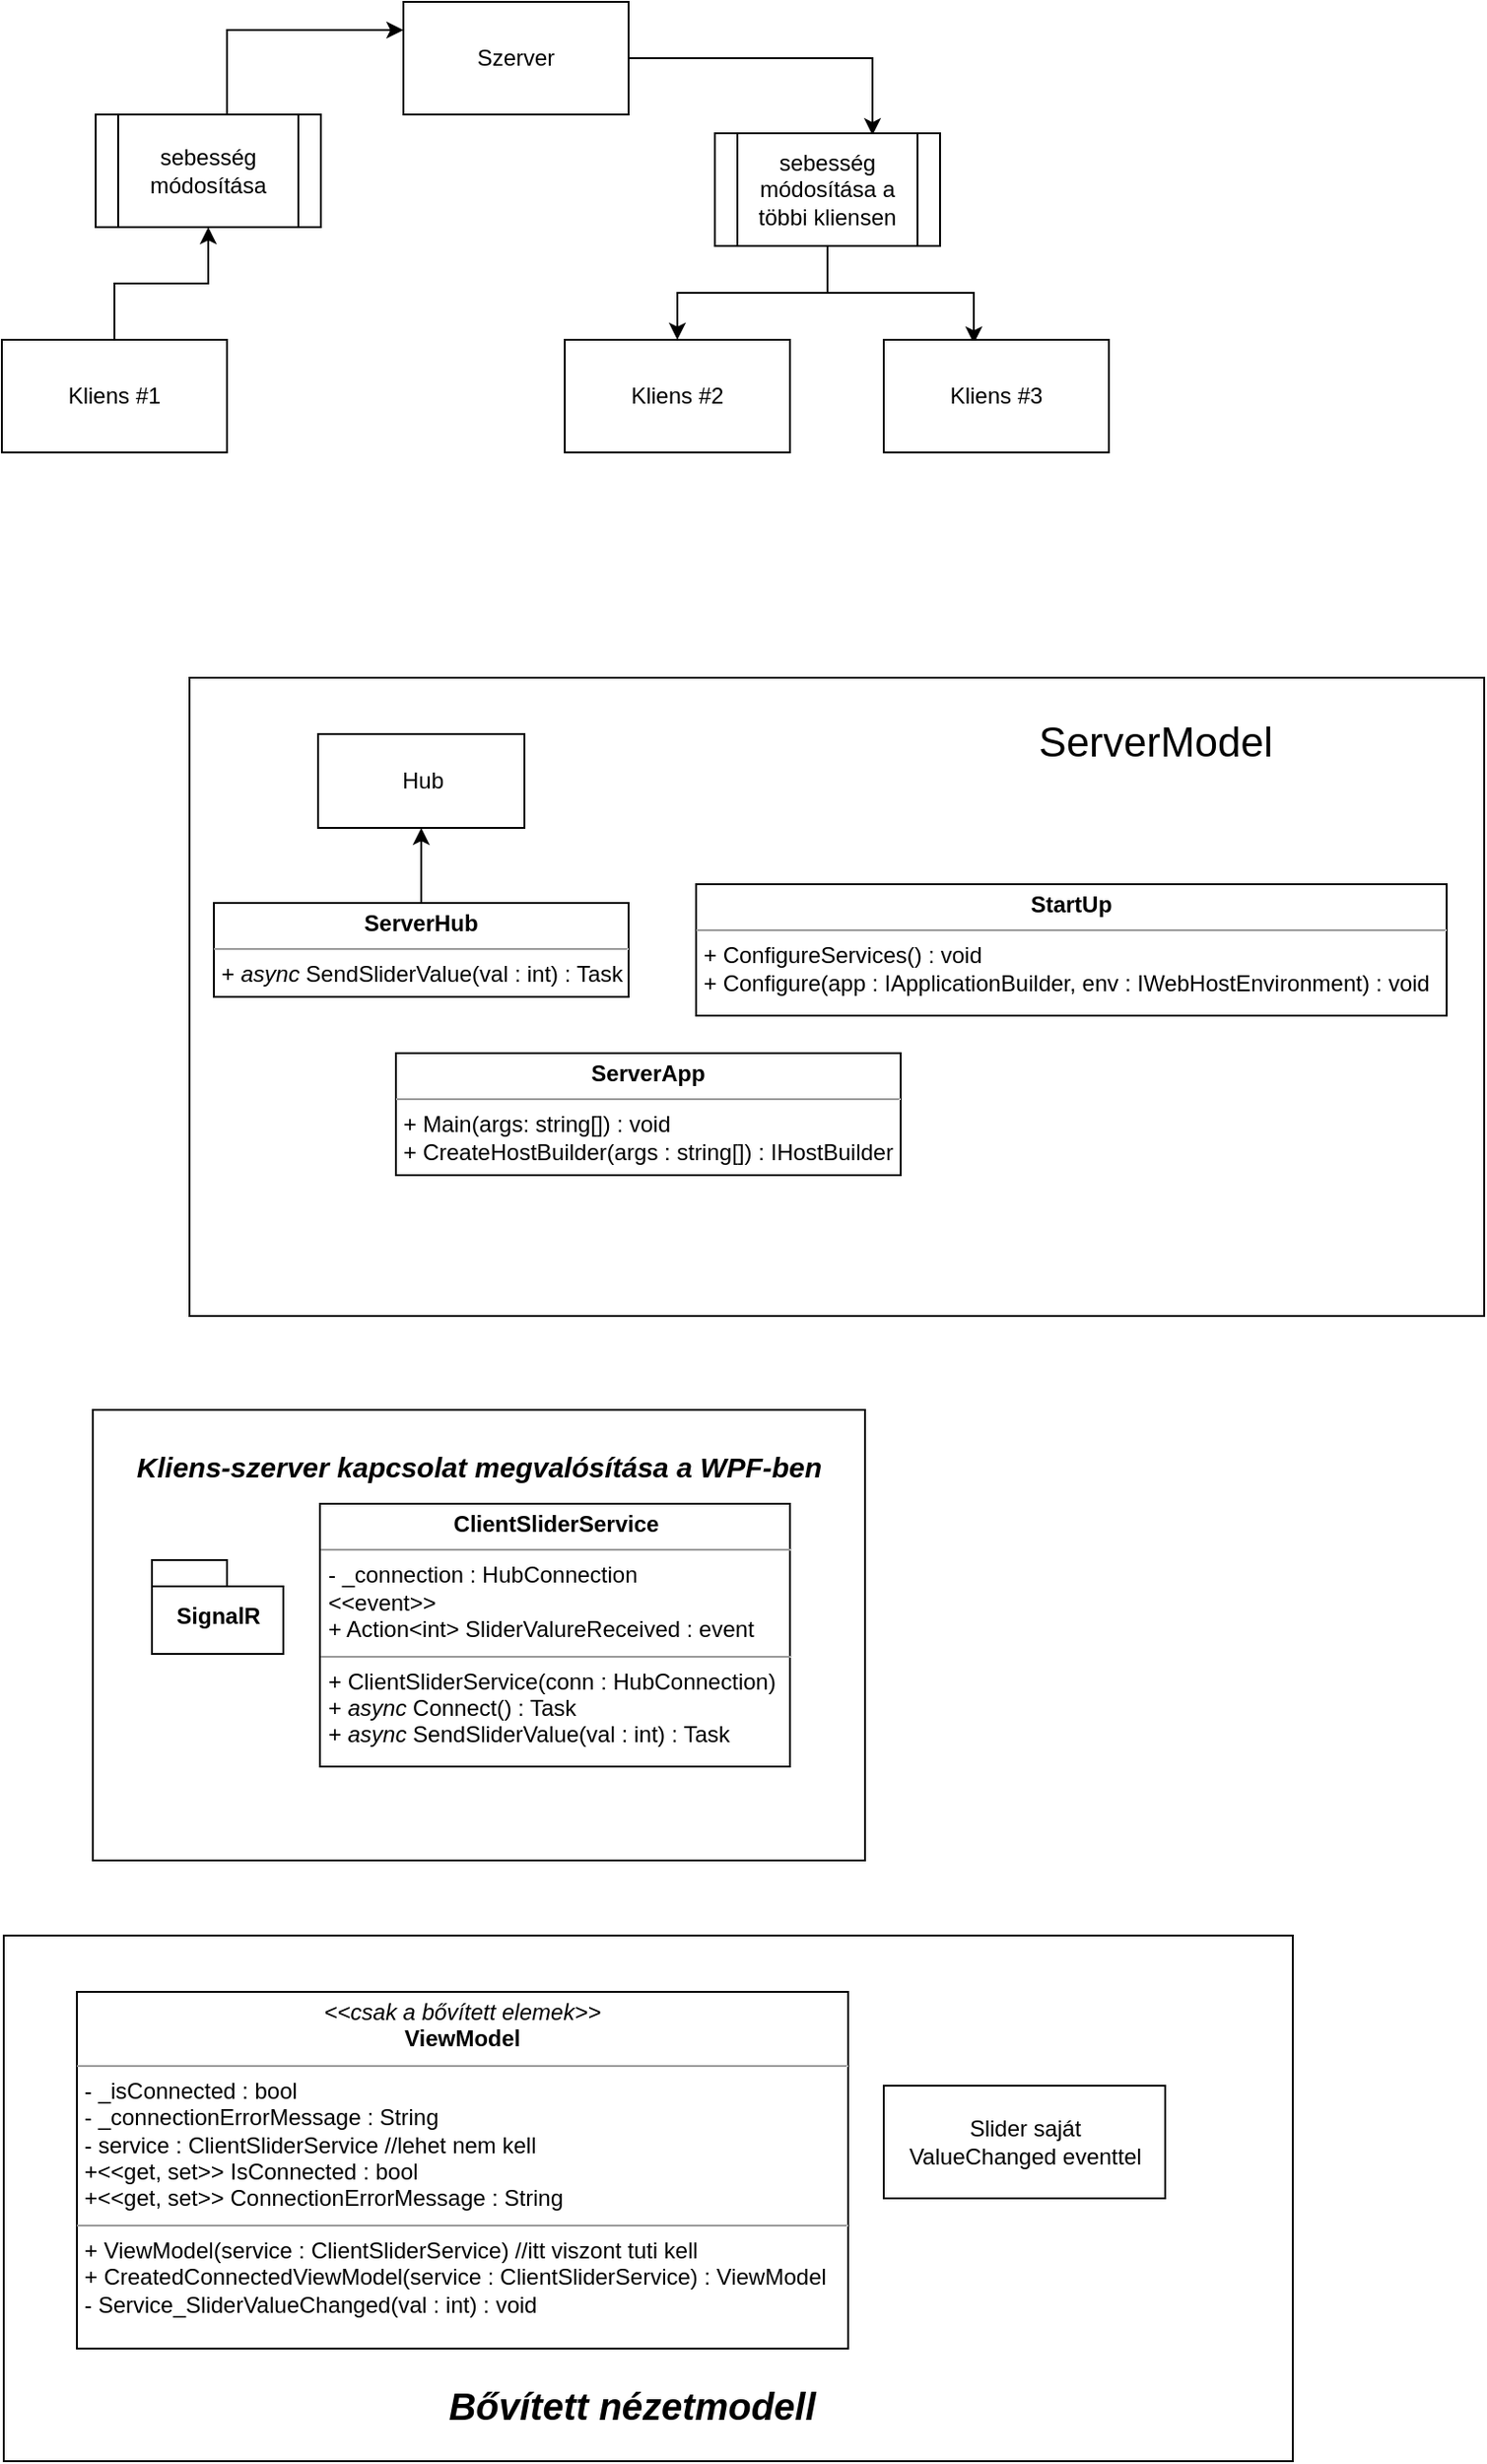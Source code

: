 <mxfile version="14.4.3" type="device"><diagram id="ssUd1pFi0JrX-IiWKERW" name="Page-1"><mxGraphModel dx="1447" dy="803" grid="1" gridSize="10" guides="1" tooltips="1" connect="1" arrows="1" fold="1" page="1" pageScale="1" pageWidth="827" pageHeight="1169" math="0" shadow="0"><root><mxCell id="0"/><mxCell id="1" parent="0"/><mxCell id="SPI2G8J0D2RAqG1vHtu5-8" style="edgeStyle=orthogonalEdgeStyle;rounded=0;orthogonalLoop=1;jettySize=auto;html=1;entryX=0.7;entryY=0.017;entryDx=0;entryDy=0;entryPerimeter=0;" edge="1" parent="1" source="SPI2G8J0D2RAqG1vHtu5-1" target="SPI2G8J0D2RAqG1vHtu5-7"><mxGeometry relative="1" as="geometry"/></mxCell><mxCell id="SPI2G8J0D2RAqG1vHtu5-1" value="Szerver" style="rounded=0;whiteSpace=wrap;html=1;" vertex="1" parent="1"><mxGeometry x="244" y="40" width="120" height="60" as="geometry"/></mxCell><mxCell id="SPI2G8J0D2RAqG1vHtu5-2" value="Kliens #2" style="rounded=0;whiteSpace=wrap;html=1;" vertex="1" parent="1"><mxGeometry x="330" y="220" width="120" height="60" as="geometry"/></mxCell><mxCell id="SPI2G8J0D2RAqG1vHtu5-5" style="edgeStyle=orthogonalEdgeStyle;rounded=0;orthogonalLoop=1;jettySize=auto;html=1;entryX=0.5;entryY=1;entryDx=0;entryDy=0;" edge="1" parent="1" source="SPI2G8J0D2RAqG1vHtu5-3" target="SPI2G8J0D2RAqG1vHtu5-4"><mxGeometry relative="1" as="geometry"/></mxCell><mxCell id="SPI2G8J0D2RAqG1vHtu5-3" value="Kliens #1" style="rounded=0;whiteSpace=wrap;html=1;" vertex="1" parent="1"><mxGeometry x="30" y="220" width="120" height="60" as="geometry"/></mxCell><mxCell id="SPI2G8J0D2RAqG1vHtu5-6" style="edgeStyle=orthogonalEdgeStyle;rounded=0;orthogonalLoop=1;jettySize=auto;html=1;entryX=0;entryY=0.25;entryDx=0;entryDy=0;" edge="1" parent="1" source="SPI2G8J0D2RAqG1vHtu5-4" target="SPI2G8J0D2RAqG1vHtu5-1"><mxGeometry relative="1" as="geometry"><Array as="points"><mxPoint x="150" y="55"/></Array></mxGeometry></mxCell><mxCell id="SPI2G8J0D2RAqG1vHtu5-4" value="sebesség módosítása" style="shape=process;whiteSpace=wrap;html=1;backgroundOutline=1;" vertex="1" parent="1"><mxGeometry x="80" y="100" width="120" height="60" as="geometry"/></mxCell><mxCell id="SPI2G8J0D2RAqG1vHtu5-9" style="edgeStyle=orthogonalEdgeStyle;rounded=0;orthogonalLoop=1;jettySize=auto;html=1;" edge="1" parent="1" source="SPI2G8J0D2RAqG1vHtu5-7" target="SPI2G8J0D2RAqG1vHtu5-2"><mxGeometry relative="1" as="geometry"/></mxCell><mxCell id="SPI2G8J0D2RAqG1vHtu5-11" style="edgeStyle=orthogonalEdgeStyle;rounded=0;orthogonalLoop=1;jettySize=auto;html=1;entryX=0.4;entryY=0.033;entryDx=0;entryDy=0;entryPerimeter=0;" edge="1" parent="1" source="SPI2G8J0D2RAqG1vHtu5-7" target="SPI2G8J0D2RAqG1vHtu5-10"><mxGeometry relative="1" as="geometry"/></mxCell><mxCell id="SPI2G8J0D2RAqG1vHtu5-7" value="sebesség módosítása a többi kliensen" style="shape=process;whiteSpace=wrap;html=1;backgroundOutline=1;" vertex="1" parent="1"><mxGeometry x="410" y="110" width="120" height="60" as="geometry"/></mxCell><mxCell id="SPI2G8J0D2RAqG1vHtu5-10" value="Kliens #3" style="rounded=0;whiteSpace=wrap;html=1;" vertex="1" parent="1"><mxGeometry x="500" y="220" width="120" height="60" as="geometry"/></mxCell><mxCell id="SPI2G8J0D2RAqG1vHtu5-14" value="SignalR" style="shape=folder;fontStyle=1;spacingTop=10;tabWidth=40;tabHeight=14;tabPosition=left;html=1;" vertex="1" parent="1"><mxGeometry x="110" y="870" width="70" height="50" as="geometry"/></mxCell><mxCell id="SPI2G8J0D2RAqG1vHtu5-15" value="Hub" style="html=1;" vertex="1" parent="1"><mxGeometry x="198.5" y="430" width="110" height="50" as="geometry"/></mxCell><mxCell id="SPI2G8J0D2RAqG1vHtu5-17" style="edgeStyle=orthogonalEdgeStyle;rounded=0;orthogonalLoop=1;jettySize=auto;html=1;" edge="1" parent="1" source="SPI2G8J0D2RAqG1vHtu5-16" target="SPI2G8J0D2RAqG1vHtu5-15"><mxGeometry relative="1" as="geometry"/></mxCell><mxCell id="SPI2G8J0D2RAqG1vHtu5-16" value="&lt;p style=&quot;margin: 0px ; margin-top: 4px ; text-align: center&quot;&gt;&lt;b&gt;ServerHub&lt;/b&gt;&lt;/p&gt;&lt;hr size=&quot;1&quot;&gt;&lt;p style=&quot;margin: 0px ; margin-left: 4px&quot;&gt;+ &lt;i&gt;async&lt;/i&gt; SendSliderValue(val : int) : Task&lt;/p&gt;" style="verticalAlign=top;align=left;overflow=fill;fontSize=12;fontFamily=Helvetica;html=1;" vertex="1" parent="1"><mxGeometry x="143" y="520" width="221" height="50" as="geometry"/></mxCell><mxCell id="SPI2G8J0D2RAqG1vHtu5-18" value="&lt;p style=&quot;margin: 0px ; margin-top: 4px ; text-align: center&quot;&gt;&lt;b&gt;ServerApp&lt;/b&gt;&lt;/p&gt;&lt;hr size=&quot;1&quot;&gt;&lt;p style=&quot;margin: 0px ; margin-left: 4px&quot;&gt;+ Main(args: string[]) : void&lt;/p&gt;&lt;p style=&quot;margin: 0px ; margin-left: 4px&quot;&gt;+ CreateHostBuilder(args : string[]) : IHostBuilder&lt;/p&gt;" style="verticalAlign=top;align=left;overflow=fill;fontSize=12;fontFamily=Helvetica;html=1;" vertex="1" parent="1"><mxGeometry x="240" y="600" width="269" height="65" as="geometry"/></mxCell><mxCell id="SPI2G8J0D2RAqG1vHtu5-20" value="&lt;p style=&quot;margin: 0px ; margin-top: 4px ; text-align: center&quot;&gt;&lt;b&gt;StartUp&lt;/b&gt;&lt;/p&gt;&lt;hr size=&quot;1&quot;&gt;&lt;p style=&quot;margin: 0px ; margin-left: 4px&quot;&gt;+ ConfigureServices() : void&lt;/p&gt;&lt;p style=&quot;margin: 0px ; margin-left: 4px&quot;&gt;+ Configure(app :&amp;nbsp;IApplicationBuilder, env :&amp;nbsp;IWebHostEnvironment) : void&lt;/p&gt;" style="verticalAlign=top;align=left;overflow=fill;fontSize=12;fontFamily=Helvetica;html=1;" vertex="1" parent="1"><mxGeometry x="400" y="510" width="400" height="70" as="geometry"/></mxCell><mxCell id="SPI2G8J0D2RAqG1vHtu5-21" value="" style="rounded=0;whiteSpace=wrap;html=1;fillColor=none;" vertex="1" parent="1"><mxGeometry x="130" y="400" width="690" height="340" as="geometry"/></mxCell><mxCell id="SPI2G8J0D2RAqG1vHtu5-22" value="&lt;font style=&quot;font-size: 22px&quot;&gt;ServerModel&lt;/font&gt;" style="text;html=1;strokeColor=none;fillColor=none;align=center;verticalAlign=middle;whiteSpace=wrap;rounded=0;" vertex="1" parent="1"><mxGeometry x="580" y="420" width="130" height="30" as="geometry"/></mxCell><mxCell id="SPI2G8J0D2RAqG1vHtu5-25" value="&lt;p style=&quot;margin: 0px ; margin-top: 4px ; text-align: center&quot;&gt;&lt;b&gt;ClientSliderService&lt;/b&gt;&lt;/p&gt;&lt;hr size=&quot;1&quot;&gt;&lt;p style=&quot;margin: 0px ; margin-left: 4px&quot;&gt;- _connection : HubConnection&lt;/p&gt;&lt;p style=&quot;margin: 0px ; margin-left: 4px&quot;&gt;&amp;lt;&amp;lt;event&amp;gt;&amp;gt;&lt;/p&gt;&lt;p style=&quot;margin: 0px ; margin-left: 4px&quot;&gt;+ Action&amp;lt;int&amp;gt; SliderValureReceived : event&lt;/p&gt;&lt;hr size=&quot;1&quot;&gt;&lt;p style=&quot;margin: 0px ; margin-left: 4px&quot;&gt;+ ClientSliderService(conn : HubConnection)&lt;/p&gt;&lt;p style=&quot;margin: 0px ; margin-left: 4px&quot;&gt;+ &lt;i&gt;async&lt;/i&gt; Connect() : Task&lt;/p&gt;&lt;p style=&quot;margin: 0px ; margin-left: 4px&quot;&gt;+ &lt;i&gt;async&lt;/i&gt; SendSliderValue(val : int) : Task&lt;/p&gt;&lt;p style=&quot;margin: 0px ; margin-left: 4px&quot;&gt;&lt;br&gt;&lt;/p&gt;" style="verticalAlign=top;align=left;overflow=fill;fontSize=12;fontFamily=Helvetica;html=1;fillColor=none;" vertex="1" parent="1"><mxGeometry x="199.5" y="840" width="250.5" height="140" as="geometry"/></mxCell><mxCell id="SPI2G8J0D2RAqG1vHtu5-26" value="" style="rounded=0;whiteSpace=wrap;html=1;fillColor=none;" vertex="1" parent="1"><mxGeometry x="78.5" y="790" width="411.5" height="240" as="geometry"/></mxCell><mxCell id="SPI2G8J0D2RAqG1vHtu5-27" value="&lt;b&gt;&lt;i&gt;&lt;font style=&quot;font-size: 15px&quot;&gt;Kliens-szerver kapcsolat megvalósítása a WPF-ben&lt;/font&gt;&lt;/i&gt;&lt;/b&gt;" style="text;html=1;strokeColor=none;fillColor=none;align=center;verticalAlign=middle;whiteSpace=wrap;rounded=0;" vertex="1" parent="1"><mxGeometry x="100" y="810" width="369" height="20" as="geometry"/></mxCell><mxCell id="SPI2G8J0D2RAqG1vHtu5-28" value="&lt;p style=&quot;margin: 0px ; margin-top: 4px ; text-align: center&quot;&gt;&lt;i&gt;&amp;lt;&amp;lt;csak a bővített elemek&amp;gt;&amp;gt;&lt;/i&gt;&lt;br&gt;&lt;b&gt;ViewModel&lt;/b&gt;&lt;/p&gt;&lt;hr size=&quot;1&quot;&gt;&lt;p style=&quot;margin: 0px ; margin-left: 4px&quot;&gt;- _isConnected : bool&lt;/p&gt;&lt;p style=&quot;margin: 0px ; margin-left: 4px&quot;&gt;- _connectionErrorMessage : String&lt;/p&gt;&lt;p style=&quot;margin: 0px ; margin-left: 4px&quot;&gt;- service : ClientSliderService //lehet nem kell&lt;/p&gt;&lt;p style=&quot;margin: 0px ; margin-left: 4px&quot;&gt;+&amp;lt;&amp;lt;get, set&amp;gt;&amp;gt; IsConnected : bool&lt;/p&gt;&lt;p style=&quot;margin: 0px ; margin-left: 4px&quot;&gt;+&amp;lt;&amp;lt;get, set&amp;gt;&amp;gt; ConnectionErrorMessage : String&lt;/p&gt;&lt;hr size=&quot;1&quot;&gt;&lt;p style=&quot;margin: 0px ; margin-left: 4px&quot;&gt;+ ViewModel(service : ClientSliderService) //itt viszont tuti kell&lt;/p&gt;&lt;p style=&quot;margin: 0px ; margin-left: 4px&quot;&gt;+&amp;nbsp;CreatedConnectedViewModel(service : ClientSliderService) : ViewModel&lt;/p&gt;&lt;p style=&quot;margin: 0px ; margin-left: 4px&quot;&gt;- Service_SliderValueChanged(val : int) : void&lt;/p&gt;&lt;p style=&quot;margin: 0px ; margin-left: 4px&quot;&gt;&lt;br&gt;&lt;/p&gt;" style="verticalAlign=top;align=left;overflow=fill;fontSize=12;fontFamily=Helvetica;html=1;fillColor=none;" vertex="1" parent="1"><mxGeometry x="70" y="1100" width="411" height="190" as="geometry"/></mxCell><mxCell id="SPI2G8J0D2RAqG1vHtu5-29" value="Slider saját&lt;br&gt;ValueChanged eventtel" style="html=1;" vertex="1" parent="1"><mxGeometry x="500" y="1150" width="150" height="60" as="geometry"/></mxCell><mxCell id="SPI2G8J0D2RAqG1vHtu5-30" value="" style="rounded=0;whiteSpace=wrap;html=1;fillColor=none;" vertex="1" parent="1"><mxGeometry x="31" y="1070" width="687" height="280" as="geometry"/></mxCell><mxCell id="SPI2G8J0D2RAqG1vHtu5-31" value="&lt;b&gt;&lt;i&gt;&lt;font style=&quot;font-size: 20px&quot;&gt;Bővített nézetmodell&lt;/font&gt;&lt;/i&gt;&lt;/b&gt;" style="text;html=1;strokeColor=none;fillColor=none;align=center;verticalAlign=middle;whiteSpace=wrap;rounded=0;" vertex="1" parent="1"><mxGeometry x="249.5" y="1310" width="231.5" height="20" as="geometry"/></mxCell></root></mxGraphModel></diagram></mxfile>
